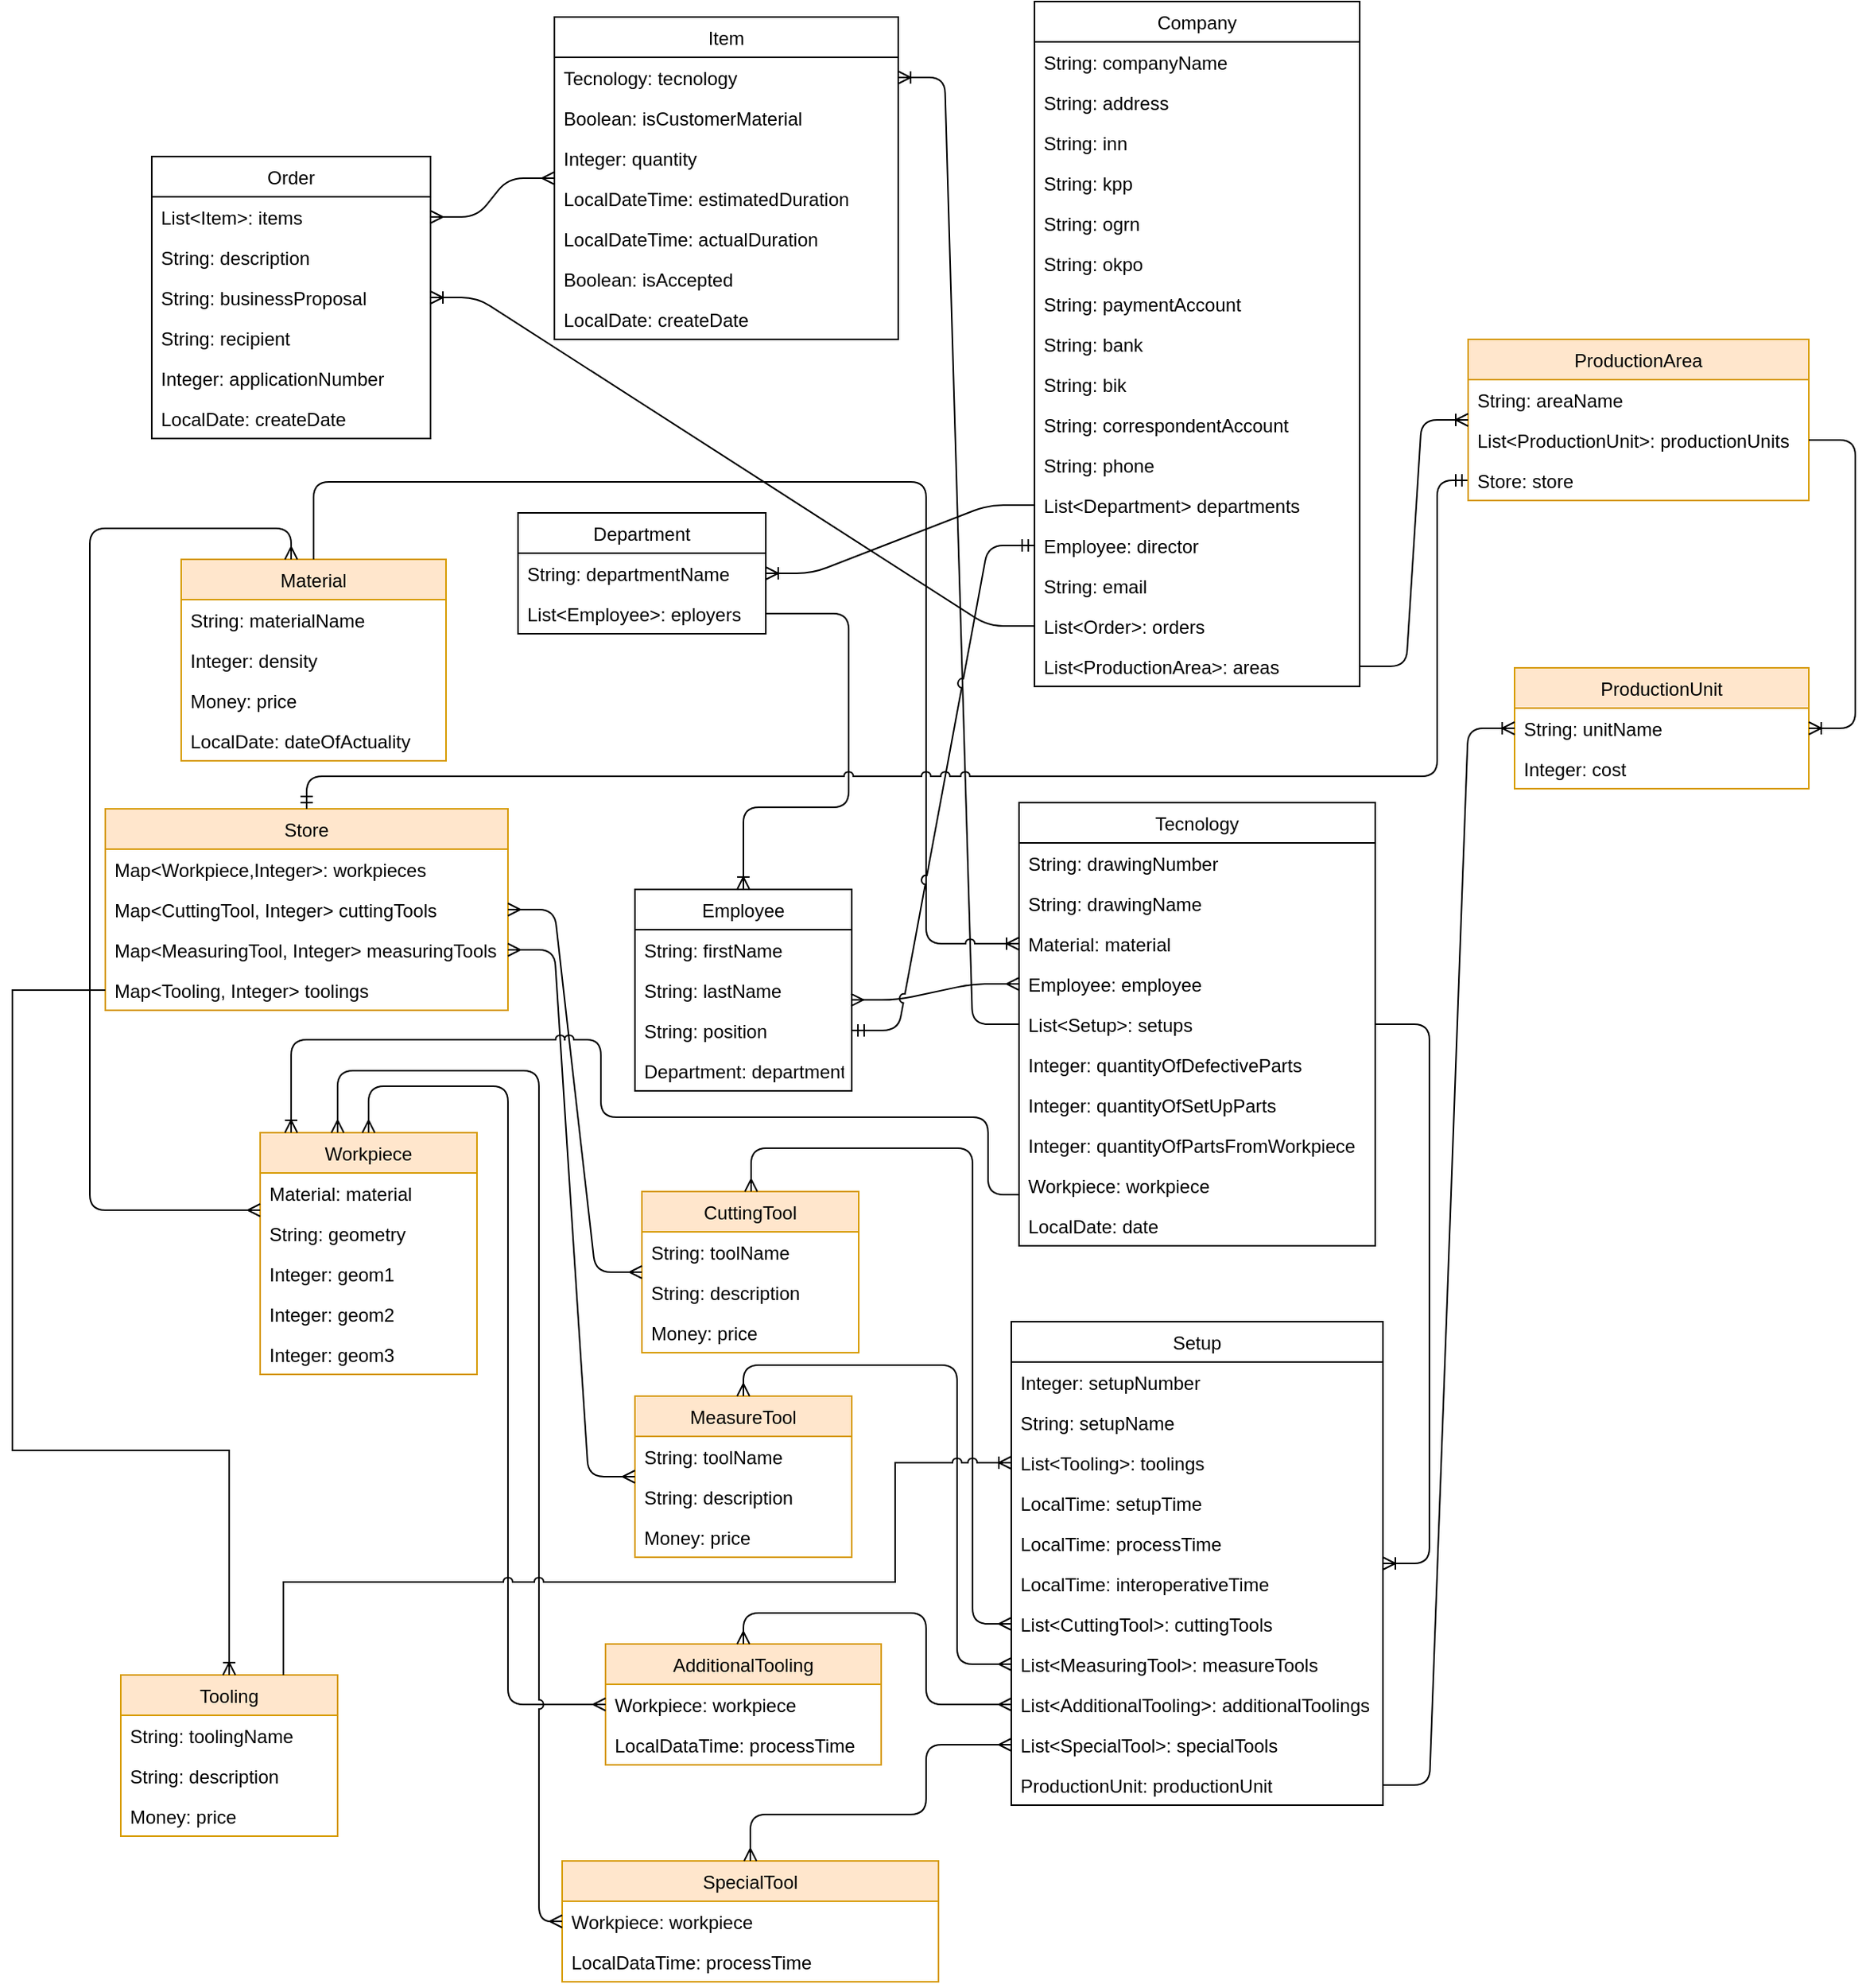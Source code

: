 <mxfile version="21.2.1" type="device">
  <diagram id="e2vLwhPOneZPLbPI2sQy" name="Page-1">
    <mxGraphModel dx="2123" dy="599" grid="1" gridSize="10" guides="1" tooltips="1" connect="1" arrows="1" fold="1" page="1" pageScale="1" pageWidth="1169" pageHeight="1654" math="0" shadow="0">
      <root>
        <mxCell id="0" />
        <mxCell id="1" parent="0" />
        <mxCell id="n8ERuoMz0wGaSnpFPKBe-1" value="Order" style="swimlane;fontStyle=0;childLayout=stackLayout;horizontal=1;startSize=26;fillColor=none;horizontalStack=0;resizeParent=1;resizeParentMax=0;resizeLast=0;collapsible=1;marginBottom=0;swimlaneLine=1;" parent="1" vertex="1">
          <mxGeometry x="40" y="110" width="180" height="182" as="geometry">
            <mxRectangle x="100" y="100" width="60" height="26" as="alternateBounds" />
          </mxGeometry>
        </mxCell>
        <mxCell id="n8ERuoMz0wGaSnpFPKBe-2" value="List&lt;Item&gt;: items" style="text;strokeColor=none;fillColor=none;align=left;verticalAlign=top;spacingLeft=4;spacingRight=4;overflow=hidden;rotatable=0;points=[[0,0.5],[1,0.5]];portConstraint=eastwest;" parent="n8ERuoMz0wGaSnpFPKBe-1" vertex="1">
          <mxGeometry y="26" width="180" height="26" as="geometry" />
        </mxCell>
        <mxCell id="n8ERuoMz0wGaSnpFPKBe-3" value="String: description" style="text;strokeColor=none;fillColor=none;align=left;verticalAlign=top;spacingLeft=4;spacingRight=4;overflow=hidden;rotatable=0;points=[[0,0.5],[1,0.5]];portConstraint=eastwest;" parent="n8ERuoMz0wGaSnpFPKBe-1" vertex="1">
          <mxGeometry y="52" width="180" height="26" as="geometry" />
        </mxCell>
        <mxCell id="n8ERuoMz0wGaSnpFPKBe-4" value="String: businessProposal" style="text;strokeColor=none;fillColor=none;align=left;verticalAlign=top;spacingLeft=4;spacingRight=4;overflow=hidden;rotatable=0;points=[[0,0.5],[1,0.5]];portConstraint=eastwest;fontColor=#000000;" parent="n8ERuoMz0wGaSnpFPKBe-1" vertex="1">
          <mxGeometry y="78" width="180" height="26" as="geometry" />
        </mxCell>
        <mxCell id="n8ERuoMz0wGaSnpFPKBe-5" value="String: recipient" style="text;strokeColor=none;fillColor=none;align=left;verticalAlign=top;spacingLeft=4;spacingRight=4;overflow=hidden;rotatable=0;points=[[0,0.5],[1,0.5]];portConstraint=eastwest;fontColor=#000000;" parent="n8ERuoMz0wGaSnpFPKBe-1" vertex="1">
          <mxGeometry y="104" width="180" height="26" as="geometry" />
        </mxCell>
        <mxCell id="n8ERuoMz0wGaSnpFPKBe-11" value="Integer: applicationNumber" style="text;strokeColor=none;fillColor=none;align=left;verticalAlign=top;spacingLeft=4;spacingRight=4;overflow=hidden;rotatable=0;points=[[0,0.5],[1,0.5]];portConstraint=eastwest;fontColor=#000000;" parent="n8ERuoMz0wGaSnpFPKBe-1" vertex="1">
          <mxGeometry y="130" width="180" height="26" as="geometry" />
        </mxCell>
        <mxCell id="qYJSlX8io_cMQXO1sd_D-31" value="LocalDate: createDate" style="text;strokeColor=none;fillColor=none;align=left;verticalAlign=top;spacingLeft=4;spacingRight=4;overflow=hidden;rotatable=0;points=[[0,0.5],[1,0.5]];portConstraint=eastwest;fontColor=#000000;" parent="n8ERuoMz0wGaSnpFPKBe-1" vertex="1">
          <mxGeometry y="156" width="180" height="26" as="geometry" />
        </mxCell>
        <mxCell id="n8ERuoMz0wGaSnpFPKBe-6" value="Item" style="swimlane;fontStyle=0;childLayout=stackLayout;horizontal=1;startSize=26;fillColor=none;horizontalStack=0;resizeParent=1;resizeParentMax=0;resizeLast=0;collapsible=1;marginBottom=0;fontColor=#000000;direction=east;" parent="1" vertex="1">
          <mxGeometry x="300" y="20" width="222" height="208" as="geometry" />
        </mxCell>
        <mxCell id="n8ERuoMz0wGaSnpFPKBe-19" value="Tecnology: tecnology" style="text;strokeColor=none;fillColor=none;align=left;verticalAlign=top;spacingLeft=4;spacingRight=4;overflow=hidden;rotatable=0;points=[[0,0.5],[1,0.5]];portConstraint=eastwest;" parent="n8ERuoMz0wGaSnpFPKBe-6" vertex="1">
          <mxGeometry y="26" width="222" height="26" as="geometry" />
        </mxCell>
        <mxCell id="qYJSlX8io_cMQXO1sd_D-25" value="Boolean: isCustomerMaterial" style="text;strokeColor=none;fillColor=none;align=left;verticalAlign=top;spacingLeft=4;spacingRight=4;overflow=hidden;rotatable=0;points=[[0,0.5],[1,0.5]];portConstraint=eastwest;" parent="n8ERuoMz0wGaSnpFPKBe-6" vertex="1">
          <mxGeometry y="52" width="222" height="26" as="geometry" />
        </mxCell>
        <mxCell id="qYJSlX8io_cMQXO1sd_D-28" value="Integer: quantity" style="text;strokeColor=none;fillColor=none;align=left;verticalAlign=top;spacingLeft=4;spacingRight=4;overflow=hidden;rotatable=0;points=[[0,0.5],[1,0.5]];portConstraint=eastwest;" parent="n8ERuoMz0wGaSnpFPKBe-6" vertex="1">
          <mxGeometry y="78" width="222" height="26" as="geometry" />
        </mxCell>
        <mxCell id="qYJSlX8io_cMQXO1sd_D-32" value="LocalDateTime: estimatedDuration" style="text;strokeColor=none;fillColor=none;align=left;verticalAlign=top;spacingLeft=4;spacingRight=4;overflow=hidden;rotatable=0;points=[[0,0.5],[1,0.5]];portConstraint=eastwest;" parent="n8ERuoMz0wGaSnpFPKBe-6" vertex="1">
          <mxGeometry y="104" width="222" height="26" as="geometry" />
        </mxCell>
        <mxCell id="qYJSlX8io_cMQXO1sd_D-36" value="LocalDateTime: actualDuration" style="text;strokeColor=none;fillColor=none;align=left;verticalAlign=top;spacingLeft=4;spacingRight=4;overflow=hidden;rotatable=0;points=[[0,0.5],[1,0.5]];portConstraint=eastwest;" parent="n8ERuoMz0wGaSnpFPKBe-6" vertex="1">
          <mxGeometry y="130" width="222" height="26" as="geometry" />
        </mxCell>
        <mxCell id="qYJSlX8io_cMQXO1sd_D-37" value="Boolean: isAccepted" style="text;strokeColor=none;fillColor=none;align=left;verticalAlign=top;spacingLeft=4;spacingRight=4;overflow=hidden;rotatable=0;points=[[0,0.5],[1,0.5]];portConstraint=eastwest;" parent="n8ERuoMz0wGaSnpFPKBe-6" vertex="1">
          <mxGeometry y="156" width="222" height="26" as="geometry" />
        </mxCell>
        <mxCell id="qYJSlX8io_cMQXO1sd_D-35" value="LocalDate: createDate" style="text;strokeColor=none;fillColor=none;align=left;verticalAlign=top;spacingLeft=4;spacingRight=4;overflow=hidden;rotatable=0;points=[[0,0.5],[1,0.5]];portConstraint=eastwest;" parent="n8ERuoMz0wGaSnpFPKBe-6" vertex="1">
          <mxGeometry y="182" width="222" height="26" as="geometry" />
        </mxCell>
        <mxCell id="qYJSlX8io_cMQXO1sd_D-9" value="" style="edgeStyle=entityRelationEdgeStyle;fontSize=12;html=1;endArrow=ERmany;startArrow=ERmany;exitX=1;exitY=0.5;exitDx=0;exitDy=0;" parent="1" source="n8ERuoMz0wGaSnpFPKBe-2" target="n8ERuoMz0wGaSnpFPKBe-6" edge="1">
          <mxGeometry width="100" height="100" relative="1" as="geometry">
            <mxPoint x="310" y="280" as="sourcePoint" />
            <mxPoint x="200" y="520" as="targetPoint" />
          </mxGeometry>
        </mxCell>
        <mxCell id="qYJSlX8io_cMQXO1sd_D-10" value="Tecnology" style="swimlane;fontStyle=0;childLayout=stackLayout;horizontal=1;startSize=26;fillColor=none;horizontalStack=0;resizeParent=1;resizeParentMax=0;resizeLast=0;collapsible=1;marginBottom=0;fontSize=12;fontColor=#000000;glass=0;comic=0;" parent="1" vertex="1">
          <mxGeometry x="600" y="527" width="230" height="286" as="geometry" />
        </mxCell>
        <mxCell id="qYJSlX8io_cMQXO1sd_D-14" value="String: drawingNumber" style="text;strokeColor=none;fillColor=none;align=left;verticalAlign=top;spacingLeft=4;spacingRight=4;overflow=hidden;rotatable=0;points=[[0,0.5],[1,0.5]];portConstraint=eastwest;" parent="qYJSlX8io_cMQXO1sd_D-10" vertex="1">
          <mxGeometry y="26" width="230" height="26" as="geometry" />
        </mxCell>
        <mxCell id="qYJSlX8io_cMQXO1sd_D-15" value="String: drawingName" style="text;strokeColor=none;fillColor=none;align=left;verticalAlign=top;spacingLeft=4;spacingRight=4;overflow=hidden;rotatable=0;points=[[0,0.5],[1,0.5]];portConstraint=eastwest;" parent="qYJSlX8io_cMQXO1sd_D-10" vertex="1">
          <mxGeometry y="52" width="230" height="26" as="geometry" />
        </mxCell>
        <mxCell id="qYJSlX8io_cMQXO1sd_D-16" value="Material: material" style="text;strokeColor=none;fillColor=none;align=left;verticalAlign=top;spacingLeft=4;spacingRight=4;overflow=hidden;rotatable=0;points=[[0,0.5],[1,0.5]];portConstraint=eastwest;" parent="qYJSlX8io_cMQXO1sd_D-10" vertex="1">
          <mxGeometry y="78" width="230" height="26" as="geometry" />
        </mxCell>
        <mxCell id="qYJSlX8io_cMQXO1sd_D-24" value="Employee: employee" style="text;strokeColor=none;fillColor=none;align=left;verticalAlign=top;spacingLeft=4;spacingRight=4;overflow=hidden;rotatable=0;points=[[0,0.5],[1,0.5]];portConstraint=eastwest;" parent="qYJSlX8io_cMQXO1sd_D-10" vertex="1">
          <mxGeometry y="104" width="230" height="26" as="geometry" />
        </mxCell>
        <mxCell id="qYJSlX8io_cMQXO1sd_D-21" value="List&lt;Setup&gt;: setups" style="text;strokeColor=none;fillColor=none;align=left;verticalAlign=top;spacingLeft=4;spacingRight=4;overflow=hidden;rotatable=0;points=[[0,0.5],[1,0.5]];portConstraint=eastwest;" parent="qYJSlX8io_cMQXO1sd_D-10" vertex="1">
          <mxGeometry y="130" width="230" height="26" as="geometry" />
        </mxCell>
        <mxCell id="qYJSlX8io_cMQXO1sd_D-20" value="Integer: quantityOfDefectiveParts" style="text;strokeColor=none;fillColor=none;align=left;verticalAlign=top;spacingLeft=4;spacingRight=4;overflow=hidden;rotatable=0;points=[[0,0.5],[1,0.5]];portConstraint=eastwest;" parent="qYJSlX8io_cMQXO1sd_D-10" vertex="1">
          <mxGeometry y="156" width="230" height="26" as="geometry" />
        </mxCell>
        <mxCell id="qYJSlX8io_cMQXO1sd_D-19" value="Integer: quantityOfSetUpParts" style="text;strokeColor=none;fillColor=none;align=left;verticalAlign=top;spacingLeft=4;spacingRight=4;overflow=hidden;rotatable=0;points=[[0,0.5],[1,0.5]];portConstraint=eastwest;" parent="qYJSlX8io_cMQXO1sd_D-10" vertex="1">
          <mxGeometry y="182" width="230" height="26" as="geometry" />
        </mxCell>
        <mxCell id="qYJSlX8io_cMQXO1sd_D-18" value="Integer: quantityOfPartsFromWorkpiece" style="text;strokeColor=none;fillColor=none;align=left;verticalAlign=top;spacingLeft=4;spacingRight=4;overflow=hidden;rotatable=0;points=[[0,0.5],[1,0.5]];portConstraint=eastwest;" parent="qYJSlX8io_cMQXO1sd_D-10" vertex="1">
          <mxGeometry y="208" width="230" height="26" as="geometry" />
        </mxCell>
        <mxCell id="qYJSlX8io_cMQXO1sd_D-17" value="Workpiece: workpiece" style="text;strokeColor=none;fillColor=none;align=left;verticalAlign=top;spacingLeft=4;spacingRight=4;overflow=hidden;rotatable=0;points=[[0,0.5],[1,0.5]];portConstraint=eastwest;" parent="qYJSlX8io_cMQXO1sd_D-10" vertex="1">
          <mxGeometry y="234" width="230" height="26" as="geometry" />
        </mxCell>
        <mxCell id="qYJSlX8io_cMQXO1sd_D-33" value="LocalDate: date" style="text;strokeColor=none;fillColor=none;align=left;verticalAlign=top;spacingLeft=4;spacingRight=4;overflow=hidden;rotatable=0;points=[[0,0.5],[1,0.5]];portConstraint=eastwest;" parent="qYJSlX8io_cMQXO1sd_D-10" vertex="1">
          <mxGeometry y="260" width="230" height="26" as="geometry" />
        </mxCell>
        <mxCell id="qYJSlX8io_cMQXO1sd_D-26" value="" style="edgeStyle=entityRelationEdgeStyle;fontSize=12;html=1;endArrow=ERoneToMany;jumpStyle=arc;" parent="1" source="qYJSlX8io_cMQXO1sd_D-10" target="n8ERuoMz0wGaSnpFPKBe-19" edge="1">
          <mxGeometry width="100" height="100" relative="1" as="geometry">
            <mxPoint x="590" y="100" as="sourcePoint" />
            <mxPoint x="550" y="280" as="targetPoint" />
          </mxGeometry>
        </mxCell>
        <mxCell id="qYJSlX8io_cMQXO1sd_D-38" value="Material" style="swimlane;fontStyle=0;childLayout=stackLayout;horizontal=1;startSize=26;fillColor=#ffe6cc;horizontalStack=0;resizeParent=1;resizeParentMax=0;resizeLast=0;collapsible=1;marginBottom=0;fontSize=12;strokeColor=#d79b00;" parent="1" vertex="1">
          <mxGeometry x="59" y="370" width="171" height="130" as="geometry" />
        </mxCell>
        <mxCell id="qYJSlX8io_cMQXO1sd_D-39" value="String: materialName" style="text;strokeColor=none;fillColor=none;align=left;verticalAlign=top;spacingLeft=4;spacingRight=4;overflow=hidden;rotatable=0;points=[[0,0.5],[1,0.5]];portConstraint=eastwest;" parent="qYJSlX8io_cMQXO1sd_D-38" vertex="1">
          <mxGeometry y="26" width="171" height="26" as="geometry" />
        </mxCell>
        <mxCell id="qYJSlX8io_cMQXO1sd_D-40" value="Integer: density" style="text;strokeColor=none;fillColor=none;align=left;verticalAlign=top;spacingLeft=4;spacingRight=4;overflow=hidden;rotatable=0;points=[[0,0.5],[1,0.5]];portConstraint=eastwest;" parent="qYJSlX8io_cMQXO1sd_D-38" vertex="1">
          <mxGeometry y="52" width="171" height="26" as="geometry" />
        </mxCell>
        <mxCell id="qYJSlX8io_cMQXO1sd_D-41" value="Money: price" style="text;strokeColor=none;fillColor=none;align=left;verticalAlign=top;spacingLeft=4;spacingRight=4;overflow=hidden;rotatable=0;points=[[0,0.5],[1,0.5]];portConstraint=eastwest;" parent="qYJSlX8io_cMQXO1sd_D-38" vertex="1">
          <mxGeometry y="78" width="171" height="26" as="geometry" />
        </mxCell>
        <mxCell id="qYJSlX8io_cMQXO1sd_D-43" value="LocalDate: dateOfActuality" style="text;strokeColor=none;fillColor=none;align=left;verticalAlign=top;spacingLeft=4;spacingRight=4;overflow=hidden;rotatable=0;points=[[0,0.5],[1,0.5]];portConstraint=eastwest;" parent="qYJSlX8io_cMQXO1sd_D-38" vertex="1">
          <mxGeometry y="104" width="171" height="26" as="geometry" />
        </mxCell>
        <mxCell id="qYJSlX8io_cMQXO1sd_D-42" value="" style="edgeStyle=orthogonalEdgeStyle;fontSize=12;html=1;endArrow=ERoneToMany;jumpStyle=arc;" parent="1" source="qYJSlX8io_cMQXO1sd_D-38" target="qYJSlX8io_cMQXO1sd_D-16" edge="1">
          <mxGeometry width="100" height="100" relative="1" as="geometry">
            <mxPoint x="60" y="660" as="sourcePoint" />
            <mxPoint x="160" y="560" as="targetPoint" />
            <Array as="points">
              <mxPoint x="145" y="320" />
              <mxPoint x="540" y="320" />
              <mxPoint x="540" y="618" />
            </Array>
          </mxGeometry>
        </mxCell>
        <mxCell id="qYJSlX8io_cMQXO1sd_D-52" value="Employee" style="swimlane;fontStyle=0;childLayout=stackLayout;horizontal=1;startSize=26;fillColor=none;horizontalStack=0;resizeParent=1;resizeParentMax=0;resizeLast=0;collapsible=1;marginBottom=0;fontSize=12;fontColor=#000000;" parent="1" vertex="1">
          <mxGeometry x="352" y="583" width="140" height="130" as="geometry" />
        </mxCell>
        <mxCell id="qYJSlX8io_cMQXO1sd_D-54" value="String: firstName" style="text;strokeColor=none;fillColor=none;align=left;verticalAlign=top;spacingLeft=4;spacingRight=4;overflow=hidden;rotatable=0;points=[[0,0.5],[1,0.5]];portConstraint=eastwest;" parent="qYJSlX8io_cMQXO1sd_D-52" vertex="1">
          <mxGeometry y="26" width="140" height="26" as="geometry" />
        </mxCell>
        <mxCell id="qYJSlX8io_cMQXO1sd_D-55" value="String: lastName" style="text;strokeColor=none;fillColor=none;align=left;verticalAlign=top;spacingLeft=4;spacingRight=4;overflow=hidden;rotatable=0;points=[[0,0.5],[1,0.5]];portConstraint=eastwest;" parent="qYJSlX8io_cMQXO1sd_D-52" vertex="1">
          <mxGeometry y="52" width="140" height="26" as="geometry" />
        </mxCell>
        <mxCell id="qYJSlX8io_cMQXO1sd_D-53" value="String: position" style="text;strokeColor=none;fillColor=none;align=left;verticalAlign=top;spacingLeft=4;spacingRight=4;overflow=hidden;rotatable=0;points=[[0,0.5],[1,0.5]];portConstraint=eastwest;" parent="qYJSlX8io_cMQXO1sd_D-52" vertex="1">
          <mxGeometry y="78" width="140" height="26" as="geometry" />
        </mxCell>
        <mxCell id="qYJSlX8io_cMQXO1sd_D-57" value="Department: department" style="text;strokeColor=none;fillColor=none;align=left;verticalAlign=top;spacingLeft=4;spacingRight=4;overflow=hidden;rotatable=0;points=[[0,0.5],[1,0.5]];portConstraint=eastwest;" parent="qYJSlX8io_cMQXO1sd_D-52" vertex="1">
          <mxGeometry y="104" width="140" height="26" as="geometry" />
        </mxCell>
        <mxCell id="qYJSlX8io_cMQXO1sd_D-56" value="" style="edgeStyle=entityRelationEdgeStyle;fontSize=12;html=1;endArrow=ERmany;startArrow=ERmany;exitX=0.996;exitY=0.741;exitDx=0;exitDy=0;exitPerimeter=0;" parent="1" source="qYJSlX8io_cMQXO1sd_D-55" target="qYJSlX8io_cMQXO1sd_D-24" edge="1">
          <mxGeometry width="100" height="100" relative="1" as="geometry">
            <mxPoint x="520" y="680" as="sourcePoint" />
            <mxPoint x="160" y="690" as="targetPoint" />
          </mxGeometry>
        </mxCell>
        <mxCell id="qYJSlX8io_cMQXO1sd_D-58" value="Department" style="swimlane;fontStyle=0;childLayout=stackLayout;horizontal=1;startSize=26;fillColor=none;horizontalStack=0;resizeParent=1;resizeParentMax=0;resizeLast=0;collapsible=1;marginBottom=0;fontSize=12;fontColor=#000000;" parent="1" vertex="1">
          <mxGeometry x="276.5" y="340" width="160" height="78" as="geometry" />
        </mxCell>
        <mxCell id="qYJSlX8io_cMQXO1sd_D-59" value="String: departmentName" style="text;strokeColor=none;fillColor=none;align=left;verticalAlign=top;spacingLeft=4;spacingRight=4;overflow=hidden;rotatable=0;points=[[0,0.5],[1,0.5]];portConstraint=eastwest;" parent="qYJSlX8io_cMQXO1sd_D-58" vertex="1">
          <mxGeometry y="26" width="160" height="26" as="geometry" />
        </mxCell>
        <mxCell id="qYJSlX8io_cMQXO1sd_D-61" value="List&lt;Employee&gt;: eployers" style="text;strokeColor=none;fillColor=none;align=left;verticalAlign=top;spacingLeft=4;spacingRight=4;overflow=hidden;rotatable=0;points=[[0,0.5],[1,0.5]];portConstraint=eastwest;" parent="qYJSlX8io_cMQXO1sd_D-58" vertex="1">
          <mxGeometry y="52" width="160" height="26" as="geometry" />
        </mxCell>
        <mxCell id="qYJSlX8io_cMQXO1sd_D-62" value="" style="edgeStyle=orthogonalEdgeStyle;fontSize=12;html=1;endArrow=ERoneToMany;rounded=1;entryX=0.5;entryY=0;entryDx=0;entryDy=0;" parent="1" source="qYJSlX8io_cMQXO1sd_D-61" target="qYJSlX8io_cMQXO1sd_D-52" edge="1">
          <mxGeometry width="100" height="100" relative="1" as="geometry">
            <mxPoint x="60" y="810" as="sourcePoint" />
            <mxPoint x="160" y="710" as="targetPoint" />
            <Array as="points">
              <mxPoint x="490" y="405" />
              <mxPoint x="490" y="530" />
              <mxPoint x="422" y="530" />
            </Array>
          </mxGeometry>
        </mxCell>
        <mxCell id="qYJSlX8io_cMQXO1sd_D-63" value="Company" style="swimlane;fontStyle=0;childLayout=stackLayout;horizontal=1;startSize=26;fillColor=none;horizontalStack=0;resizeParent=1;resizeParentMax=0;resizeLast=0;collapsible=1;marginBottom=0;fontSize=12;fontColor=#000000;" parent="1" vertex="1">
          <mxGeometry x="610" y="10" width="210" height="442" as="geometry" />
        </mxCell>
        <mxCell id="qYJSlX8io_cMQXO1sd_D-64" value="String: companyName" style="text;strokeColor=none;fillColor=none;align=left;verticalAlign=top;spacingLeft=4;spacingRight=4;overflow=hidden;rotatable=0;points=[[0,0.5],[1,0.5]];portConstraint=eastwest;" parent="qYJSlX8io_cMQXO1sd_D-63" vertex="1">
          <mxGeometry y="26" width="210" height="26" as="geometry" />
        </mxCell>
        <mxCell id="qYJSlX8io_cMQXO1sd_D-65" value="String: address" style="text;strokeColor=none;fillColor=none;align=left;verticalAlign=top;spacingLeft=4;spacingRight=4;overflow=hidden;rotatable=0;points=[[0,0.5],[1,0.5]];portConstraint=eastwest;" parent="qYJSlX8io_cMQXO1sd_D-63" vertex="1">
          <mxGeometry y="52" width="210" height="26" as="geometry" />
        </mxCell>
        <mxCell id="qYJSlX8io_cMQXO1sd_D-66" value="String: inn" style="text;strokeColor=none;fillColor=none;align=left;verticalAlign=top;spacingLeft=4;spacingRight=4;overflow=hidden;rotatable=0;points=[[0,0.5],[1,0.5]];portConstraint=eastwest;" parent="qYJSlX8io_cMQXO1sd_D-63" vertex="1">
          <mxGeometry y="78" width="210" height="26" as="geometry" />
        </mxCell>
        <mxCell id="qYJSlX8io_cMQXO1sd_D-67" value="String: kpp" style="text;strokeColor=none;fillColor=none;align=left;verticalAlign=top;spacingLeft=4;spacingRight=4;overflow=hidden;rotatable=0;points=[[0,0.5],[1,0.5]];portConstraint=eastwest;" parent="qYJSlX8io_cMQXO1sd_D-63" vertex="1">
          <mxGeometry y="104" width="210" height="26" as="geometry" />
        </mxCell>
        <mxCell id="qYJSlX8io_cMQXO1sd_D-68" value="String: ogrn" style="text;strokeColor=none;fillColor=none;align=left;verticalAlign=top;spacingLeft=4;spacingRight=4;overflow=hidden;rotatable=0;points=[[0,0.5],[1,0.5]];portConstraint=eastwest;" parent="qYJSlX8io_cMQXO1sd_D-63" vertex="1">
          <mxGeometry y="130" width="210" height="26" as="geometry" />
        </mxCell>
        <mxCell id="qYJSlX8io_cMQXO1sd_D-69" value="String: okpo" style="text;strokeColor=none;fillColor=none;align=left;verticalAlign=top;spacingLeft=4;spacingRight=4;overflow=hidden;rotatable=0;points=[[0,0.5],[1,0.5]];portConstraint=eastwest;" parent="qYJSlX8io_cMQXO1sd_D-63" vertex="1">
          <mxGeometry y="156" width="210" height="26" as="geometry" />
        </mxCell>
        <mxCell id="qYJSlX8io_cMQXO1sd_D-70" value="String: paymentAccount" style="text;strokeColor=none;fillColor=none;align=left;verticalAlign=top;spacingLeft=4;spacingRight=4;overflow=hidden;rotatable=0;points=[[0,0.5],[1,0.5]];portConstraint=eastwest;" parent="qYJSlX8io_cMQXO1sd_D-63" vertex="1">
          <mxGeometry y="182" width="210" height="26" as="geometry" />
        </mxCell>
        <mxCell id="qYJSlX8io_cMQXO1sd_D-71" value="String: bank" style="text;strokeColor=none;fillColor=none;align=left;verticalAlign=top;spacingLeft=4;spacingRight=4;overflow=hidden;rotatable=0;points=[[0,0.5],[1,0.5]];portConstraint=eastwest;" parent="qYJSlX8io_cMQXO1sd_D-63" vertex="1">
          <mxGeometry y="208" width="210" height="26" as="geometry" />
        </mxCell>
        <mxCell id="qYJSlX8io_cMQXO1sd_D-72" value="String: bik" style="text;strokeColor=none;fillColor=none;align=left;verticalAlign=top;spacingLeft=4;spacingRight=4;overflow=hidden;rotatable=0;points=[[0,0.5],[1,0.5]];portConstraint=eastwest;" parent="qYJSlX8io_cMQXO1sd_D-63" vertex="1">
          <mxGeometry y="234" width="210" height="26" as="geometry" />
        </mxCell>
        <mxCell id="qYJSlX8io_cMQXO1sd_D-73" value="String: correspondentAccount" style="text;strokeColor=none;fillColor=none;align=left;verticalAlign=top;spacingLeft=4;spacingRight=4;overflow=hidden;rotatable=0;points=[[0,0.5],[1,0.5]];portConstraint=eastwest;" parent="qYJSlX8io_cMQXO1sd_D-63" vertex="1">
          <mxGeometry y="260" width="210" height="26" as="geometry" />
        </mxCell>
        <mxCell id="qYJSlX8io_cMQXO1sd_D-74" value="String: phone" style="text;strokeColor=none;fillColor=none;align=left;verticalAlign=top;spacingLeft=4;spacingRight=4;overflow=hidden;rotatable=0;points=[[0,0.5],[1,0.5]];portConstraint=eastwest;" parent="qYJSlX8io_cMQXO1sd_D-63" vertex="1">
          <mxGeometry y="286" width="210" height="26" as="geometry" />
        </mxCell>
        <mxCell id="qYJSlX8io_cMQXO1sd_D-75" value="List&lt;Department&gt; departments" style="text;strokeColor=none;fillColor=none;align=left;verticalAlign=top;spacingLeft=4;spacingRight=4;overflow=hidden;rotatable=0;points=[[0,0.5],[1,0.5]];portConstraint=eastwest;" parent="qYJSlX8io_cMQXO1sd_D-63" vertex="1">
          <mxGeometry y="312" width="210" height="26" as="geometry" />
        </mxCell>
        <mxCell id="qYJSlX8io_cMQXO1sd_D-76" value="Employee: director" style="text;strokeColor=none;fillColor=none;align=left;verticalAlign=top;spacingLeft=4;spacingRight=4;overflow=hidden;rotatable=0;points=[[0,0.5],[1,0.5]];portConstraint=eastwest;" parent="qYJSlX8io_cMQXO1sd_D-63" vertex="1">
          <mxGeometry y="338" width="210" height="26" as="geometry" />
        </mxCell>
        <mxCell id="qYJSlX8io_cMQXO1sd_D-82" value="String: email" style="text;strokeColor=none;fillColor=none;align=left;verticalAlign=top;spacingLeft=4;spacingRight=4;overflow=hidden;rotatable=0;points=[[0,0.5],[1,0.5]];portConstraint=eastwest;" parent="qYJSlX8io_cMQXO1sd_D-63" vertex="1">
          <mxGeometry y="364" width="210" height="26" as="geometry" />
        </mxCell>
        <mxCell id="qYJSlX8io_cMQXO1sd_D-138" value="List&lt;Order&gt;: orders" style="text;strokeColor=none;fillColor=none;align=left;verticalAlign=top;spacingLeft=4;spacingRight=4;overflow=hidden;rotatable=0;points=[[0,0.5],[1,0.5]];portConstraint=eastwest;" parent="qYJSlX8io_cMQXO1sd_D-63" vertex="1">
          <mxGeometry y="390" width="210" height="26" as="geometry" />
        </mxCell>
        <mxCell id="qYJSlX8io_cMQXO1sd_D-144" value="List&lt;ProductionArea&gt;: areas" style="text;strokeColor=none;fillColor=none;align=left;verticalAlign=top;spacingLeft=4;spacingRight=4;overflow=hidden;rotatable=0;points=[[0,0.5],[1,0.5]];portConstraint=eastwest;" parent="qYJSlX8io_cMQXO1sd_D-63" vertex="1">
          <mxGeometry y="416" width="210" height="26" as="geometry" />
        </mxCell>
        <mxCell id="qYJSlX8io_cMQXO1sd_D-78" value="" style="edgeStyle=entityRelationEdgeStyle;fontSize=12;html=1;endArrow=ERoneToMany;" parent="1" source="qYJSlX8io_cMQXO1sd_D-75" target="qYJSlX8io_cMQXO1sd_D-58" edge="1">
          <mxGeometry width="100" height="100" relative="1" as="geometry">
            <mxPoint x="60" y="860" as="sourcePoint" />
            <mxPoint x="160" y="760" as="targetPoint" />
          </mxGeometry>
        </mxCell>
        <mxCell id="qYJSlX8io_cMQXO1sd_D-81" value="" style="edgeStyle=entityRelationEdgeStyle;fontSize=12;html=1;endArrow=ERmandOne;startArrow=ERmandOne;entryX=0;entryY=0.5;entryDx=0;entryDy=0;exitX=1;exitY=0.5;exitDx=0;exitDy=0;jumpStyle=arc;verticalAlign=middle;" parent="1" source="qYJSlX8io_cMQXO1sd_D-53" target="qYJSlX8io_cMQXO1sd_D-76" edge="1">
          <mxGeometry width="100" height="100" relative="1" as="geometry">
            <mxPoint x="500" y="680" as="sourcePoint" />
            <mxPoint x="530" y="710" as="targetPoint" />
          </mxGeometry>
        </mxCell>
        <mxCell id="qYJSlX8io_cMQXO1sd_D-83" value="CuttingTool" style="swimlane;fontStyle=0;childLayout=stackLayout;horizontal=1;startSize=26;fillColor=#ffe6cc;horizontalStack=0;resizeParent=1;resizeParentMax=0;resizeLast=0;collapsible=1;marginBottom=0;fontSize=12;strokeColor=#d79b00;" parent="1" vertex="1">
          <mxGeometry x="356.5" y="778" width="140" height="104" as="geometry" />
        </mxCell>
        <mxCell id="qYJSlX8io_cMQXO1sd_D-84" value="String: toolName" style="text;strokeColor=none;fillColor=none;align=left;verticalAlign=top;spacingLeft=4;spacingRight=4;overflow=hidden;rotatable=0;points=[[0,0.5],[1,0.5]];portConstraint=eastwest;" parent="qYJSlX8io_cMQXO1sd_D-83" vertex="1">
          <mxGeometry y="26" width="140" height="26" as="geometry" />
        </mxCell>
        <mxCell id="qYJSlX8io_cMQXO1sd_D-85" value="String: description" style="text;strokeColor=none;fillColor=none;align=left;verticalAlign=top;spacingLeft=4;spacingRight=4;overflow=hidden;rotatable=0;points=[[0,0.5],[1,0.5]];portConstraint=eastwest;" parent="qYJSlX8io_cMQXO1sd_D-83" vertex="1">
          <mxGeometry y="52" width="140" height="26" as="geometry" />
        </mxCell>
        <mxCell id="qYJSlX8io_cMQXO1sd_D-86" value="Money: price" style="text;strokeColor=none;fillColor=none;align=left;verticalAlign=top;spacingLeft=4;spacingRight=4;overflow=hidden;rotatable=0;points=[[0,0.5],[1,0.5]];portConstraint=eastwest;" parent="qYJSlX8io_cMQXO1sd_D-83" vertex="1">
          <mxGeometry y="78" width="140" height="26" as="geometry" />
        </mxCell>
        <mxCell id="qYJSlX8io_cMQXO1sd_D-88" value="" style="edgeStyle=orthogonalEdgeStyle;fontSize=12;html=1;endArrow=ERmany;startArrow=ERmany;strokeColor=#000000;rounded=1;jumpStyle=arc;comic=0;shadow=0;orthogonalLoop=1;noJump=0;" parent="1" source="qYJSlX8io_cMQXO1sd_D-23" target="qYJSlX8io_cMQXO1sd_D-83" edge="1">
          <mxGeometry width="100" height="100" relative="1" as="geometry">
            <mxPoint x="60" y="1010" as="sourcePoint" />
            <mxPoint x="160" y="910" as="targetPoint" />
            <Array as="points">
              <mxPoint x="570" y="1057" />
              <mxPoint x="570" y="750" />
              <mxPoint x="427" y="750" />
            </Array>
          </mxGeometry>
        </mxCell>
        <mxCell id="qYJSlX8io_cMQXO1sd_D-90" value="MeasureTool" style="swimlane;fontStyle=0;childLayout=stackLayout;horizontal=1;startSize=26;fillColor=#ffe6cc;horizontalStack=0;resizeParent=1;resizeParentMax=0;resizeLast=0;collapsible=1;marginBottom=0;fontSize=12;strokeColor=#d79b00;" parent="1" vertex="1">
          <mxGeometry x="352" y="910" width="140" height="104" as="geometry" />
        </mxCell>
        <mxCell id="qYJSlX8io_cMQXO1sd_D-91" value="String: toolName" style="text;strokeColor=none;fillColor=none;align=left;verticalAlign=top;spacingLeft=4;spacingRight=4;overflow=hidden;rotatable=0;points=[[0,0.5],[1,0.5]];portConstraint=eastwest;" parent="qYJSlX8io_cMQXO1sd_D-90" vertex="1">
          <mxGeometry y="26" width="140" height="26" as="geometry" />
        </mxCell>
        <mxCell id="qYJSlX8io_cMQXO1sd_D-92" value="String: description" style="text;strokeColor=none;fillColor=none;align=left;verticalAlign=top;spacingLeft=4;spacingRight=4;overflow=hidden;rotatable=0;points=[[0,0.5],[1,0.5]];portConstraint=eastwest;" parent="qYJSlX8io_cMQXO1sd_D-90" vertex="1">
          <mxGeometry y="52" width="140" height="26" as="geometry" />
        </mxCell>
        <mxCell id="qYJSlX8io_cMQXO1sd_D-93" value="Money: price" style="text;strokeColor=none;fillColor=none;align=left;verticalAlign=top;spacingLeft=4;spacingRight=4;overflow=hidden;rotatable=0;points=[[0,0.5],[1,0.5]];portConstraint=eastwest;" parent="qYJSlX8io_cMQXO1sd_D-90" vertex="1">
          <mxGeometry y="78" width="140" height="26" as="geometry" />
        </mxCell>
        <mxCell id="qYJSlX8io_cMQXO1sd_D-94" value="" style="edgeStyle=orthogonalEdgeStyle;fontSize=12;html=1;endArrow=ERmany;startArrow=ERmany;shadow=0;strokeColor=#000000;" parent="1" source="qYJSlX8io_cMQXO1sd_D-22" target="qYJSlX8io_cMQXO1sd_D-90" edge="1">
          <mxGeometry width="100" height="100" relative="1" as="geometry">
            <mxPoint x="660" y="820" as="sourcePoint" />
            <mxPoint x="160" y="1010" as="targetPoint" />
            <Array as="points">
              <mxPoint x="560" y="1083" />
              <mxPoint x="560" y="890" />
              <mxPoint x="422" y="890" />
            </Array>
          </mxGeometry>
        </mxCell>
        <mxCell id="qYJSlX8io_cMQXO1sd_D-95" value="Store" style="swimlane;fontStyle=0;childLayout=stackLayout;horizontal=1;startSize=26;fillColor=#ffe6cc;horizontalStack=0;resizeParent=1;resizeParentMax=0;resizeLast=0;collapsible=1;marginBottom=0;fontSize=12;strokeColor=#d79b00;" parent="1" vertex="1">
          <mxGeometry x="10" y="531" width="260" height="130" as="geometry" />
        </mxCell>
        <mxCell id="qYJSlX8io_cMQXO1sd_D-96" value="Map&lt;Workpiece,Integer&gt;: workpieces" style="text;strokeColor=none;fillColor=none;align=left;verticalAlign=top;spacingLeft=4;spacingRight=4;overflow=hidden;rotatable=0;points=[[0,0.5],[1,0.5]];portConstraint=eastwest;" parent="qYJSlX8io_cMQXO1sd_D-95" vertex="1">
          <mxGeometry y="26" width="260" height="26" as="geometry" />
        </mxCell>
        <mxCell id="qYJSlX8io_cMQXO1sd_D-97" value="Map&lt;CuttingTool, Integer&gt; cuttingTools" style="text;strokeColor=none;fillColor=none;align=left;verticalAlign=top;spacingLeft=4;spacingRight=4;overflow=hidden;rotatable=0;points=[[0,0.5],[1,0.5]];portConstraint=eastwest;" parent="qYJSlX8io_cMQXO1sd_D-95" vertex="1">
          <mxGeometry y="52" width="260" height="26" as="geometry" />
        </mxCell>
        <mxCell id="qYJSlX8io_cMQXO1sd_D-98" value="Map&lt;MeasuringTool, Integer&gt; measuringTools" style="text;strokeColor=none;fillColor=none;align=left;verticalAlign=top;spacingLeft=4;spacingRight=4;overflow=hidden;rotatable=0;points=[[0,0.5],[1,0.5]];portConstraint=eastwest;" parent="qYJSlX8io_cMQXO1sd_D-95" vertex="1">
          <mxGeometry y="78" width="260" height="26" as="geometry" />
        </mxCell>
        <mxCell id="fsPhwSQCUlOboSsDo3B6-5" value="Map&lt;Tooling, Integer&gt; toolings" style="text;strokeColor=none;fillColor=none;align=left;verticalAlign=top;spacingLeft=4;spacingRight=4;overflow=hidden;rotatable=0;points=[[0,0.5],[1,0.5]];portConstraint=eastwest;" vertex="1" parent="qYJSlX8io_cMQXO1sd_D-95">
          <mxGeometry y="104" width="260" height="26" as="geometry" />
        </mxCell>
        <mxCell id="qYJSlX8io_cMQXO1sd_D-99" value="" style="edgeStyle=entityRelationEdgeStyle;fontSize=12;html=1;endArrow=ERmany;startArrow=ERmany;shadow=0;strokeColor=#000000;jumpStyle=arc;" parent="1" source="qYJSlX8io_cMQXO1sd_D-98" target="qYJSlX8io_cMQXO1sd_D-90" edge="1">
          <mxGeometry width="100" height="100" relative="1" as="geometry">
            <mxPoint x="160" y="750" as="sourcePoint" />
            <mxPoint x="110" y="1010" as="targetPoint" />
          </mxGeometry>
        </mxCell>
        <mxCell id="qYJSlX8io_cMQXO1sd_D-100" value="" style="edgeStyle=entityRelationEdgeStyle;fontSize=12;html=1;endArrow=ERmany;startArrow=ERmany;shadow=0;strokeColor=#000000;jumpStyle=arc;" parent="1" source="qYJSlX8io_cMQXO1sd_D-97" target="qYJSlX8io_cMQXO1sd_D-83" edge="1">
          <mxGeometry width="100" height="100" relative="1" as="geometry">
            <mxPoint x="150" y="750" as="sourcePoint" />
            <mxPoint x="110" y="1010" as="targetPoint" />
          </mxGeometry>
        </mxCell>
        <mxCell id="qYJSlX8io_cMQXO1sd_D-102" value="" style="edgeStyle=orthogonalEdgeStyle;fontSize=12;html=1;endArrow=ERmandOne;startArrow=ERmandOne;shadow=0;strokeColor=#000000;jumpStyle=arc;exitX=0;exitY=0.5;exitDx=0;exitDy=0;" parent="1" source="fsPhwSQCUlOboSsDo3B6-3" target="qYJSlX8io_cMQXO1sd_D-95" edge="1">
          <mxGeometry width="100" height="100" relative="1" as="geometry">
            <mxPoint x="80" y="710" as="sourcePoint" />
            <mxPoint x="180" y="750" as="targetPoint" />
            <Array as="points">
              <mxPoint x="870" y="319" />
              <mxPoint x="870" y="510" />
              <mxPoint x="140" y="510" />
            </Array>
          </mxGeometry>
        </mxCell>
        <mxCell id="qYJSlX8io_cMQXO1sd_D-103" value="Workpiece" style="swimlane;fontStyle=0;childLayout=stackLayout;horizontal=1;startSize=26;fillColor=#ffe6cc;horizontalStack=0;resizeParent=1;resizeParentMax=0;resizeLast=0;collapsible=1;marginBottom=0;fontSize=12;strokeColor=#d79b00;" parent="1" vertex="1">
          <mxGeometry x="110" y="740" width="140" height="156" as="geometry" />
        </mxCell>
        <mxCell id="qYJSlX8io_cMQXO1sd_D-104" value="Material: material" style="text;strokeColor=none;fillColor=none;align=left;verticalAlign=top;spacingLeft=4;spacingRight=4;overflow=hidden;rotatable=0;points=[[0,0.5],[1,0.5]];portConstraint=eastwest;" parent="qYJSlX8io_cMQXO1sd_D-103" vertex="1">
          <mxGeometry y="26" width="140" height="26" as="geometry" />
        </mxCell>
        <mxCell id="qYJSlX8io_cMQXO1sd_D-105" value="String: geometry" style="text;strokeColor=none;fillColor=none;align=left;verticalAlign=top;spacingLeft=4;spacingRight=4;overflow=hidden;rotatable=0;points=[[0,0.5],[1,0.5]];portConstraint=eastwest;" parent="qYJSlX8io_cMQXO1sd_D-103" vertex="1">
          <mxGeometry y="52" width="140" height="26" as="geometry" />
        </mxCell>
        <mxCell id="qYJSlX8io_cMQXO1sd_D-106" value="Integer: geom1" style="text;strokeColor=none;fillColor=none;align=left;verticalAlign=top;spacingLeft=4;spacingRight=4;overflow=hidden;rotatable=0;points=[[0,0.5],[1,0.5]];portConstraint=eastwest;" parent="qYJSlX8io_cMQXO1sd_D-103" vertex="1">
          <mxGeometry y="78" width="140" height="26" as="geometry" />
        </mxCell>
        <mxCell id="qYJSlX8io_cMQXO1sd_D-110" value="Integer: geom2&#xa;" style="text;strokeColor=none;fillColor=none;align=left;verticalAlign=top;spacingLeft=4;spacingRight=4;overflow=hidden;rotatable=0;points=[[0,0.5],[1,0.5]];portConstraint=eastwest;" parent="qYJSlX8io_cMQXO1sd_D-103" vertex="1">
          <mxGeometry y="104" width="140" height="26" as="geometry" />
        </mxCell>
        <mxCell id="qYJSlX8io_cMQXO1sd_D-111" value="Integer: geom3" style="text;strokeColor=none;fillColor=none;align=left;verticalAlign=top;spacingLeft=4;spacingRight=4;overflow=hidden;rotatable=0;points=[[0,0.5],[1,0.5]];portConstraint=eastwest;" parent="qYJSlX8io_cMQXO1sd_D-103" vertex="1">
          <mxGeometry y="130" width="140" height="26" as="geometry" />
        </mxCell>
        <mxCell id="qYJSlX8io_cMQXO1sd_D-107" value="" style="edgeStyle=orthogonalEdgeStyle;fontSize=12;html=1;endArrow=ERmany;startArrow=ERmany;shadow=0;strokeColor=#000000;jumpStyle=arc;" parent="1" source="qYJSlX8io_cMQXO1sd_D-104" target="qYJSlX8io_cMQXO1sd_D-38" edge="1">
          <mxGeometry width="100" height="100" relative="1" as="geometry">
            <mxPoint x="220" y="840" as="sourcePoint" />
            <mxPoint x="320" y="740" as="targetPoint" />
            <Array as="points">
              <mxPoint y="790" />
              <mxPoint y="350" />
              <mxPoint x="130" y="350" />
            </Array>
          </mxGeometry>
        </mxCell>
        <mxCell id="qYJSlX8io_cMQXO1sd_D-112" value="Setup" style="swimlane;fontStyle=0;childLayout=stackLayout;horizontal=1;startSize=26;fillColor=none;horizontalStack=0;resizeParent=1;resizeParentMax=0;resizeLast=0;collapsible=1;marginBottom=0;fontSize=12;fontColor=#000000;" parent="1" vertex="1">
          <mxGeometry x="595" y="862" width="240" height="312" as="geometry" />
        </mxCell>
        <mxCell id="qYJSlX8io_cMQXO1sd_D-120" value="Integer: setupNumber" style="text;strokeColor=none;fillColor=none;align=left;verticalAlign=top;spacingLeft=4;spacingRight=4;overflow=hidden;rotatable=0;points=[[0,0.5],[1,0.5]];portConstraint=eastwest;" parent="qYJSlX8io_cMQXO1sd_D-112" vertex="1">
          <mxGeometry y="26" width="240" height="26" as="geometry" />
        </mxCell>
        <mxCell id="qYJSlX8io_cMQXO1sd_D-113" value="String: setupName" style="text;strokeColor=none;fillColor=none;align=left;verticalAlign=top;spacingLeft=4;spacingRight=4;overflow=hidden;rotatable=0;points=[[0,0.5],[1,0.5]];portConstraint=eastwest;" parent="qYJSlX8io_cMQXO1sd_D-112" vertex="1">
          <mxGeometry y="52" width="240" height="26" as="geometry" />
        </mxCell>
        <mxCell id="qYJSlX8io_cMQXO1sd_D-114" value="List&lt;Tooling&gt;: toolings" style="text;strokeColor=none;fillColor=none;align=left;verticalAlign=top;spacingLeft=4;spacingRight=4;overflow=hidden;rotatable=0;points=[[0,0.5],[1,0.5]];portConstraint=eastwest;" parent="qYJSlX8io_cMQXO1sd_D-112" vertex="1">
          <mxGeometry y="78" width="240" height="26" as="geometry" />
        </mxCell>
        <mxCell id="qYJSlX8io_cMQXO1sd_D-115" value="LocalTime: setupTime" style="text;strokeColor=none;fillColor=none;align=left;verticalAlign=top;spacingLeft=4;spacingRight=4;overflow=hidden;rotatable=0;points=[[0,0.5],[1,0.5]];portConstraint=eastwest;" parent="qYJSlX8io_cMQXO1sd_D-112" vertex="1">
          <mxGeometry y="104" width="240" height="26" as="geometry" />
        </mxCell>
        <mxCell id="qYJSlX8io_cMQXO1sd_D-117" value="LocalTime: processTime" style="text;strokeColor=none;fillColor=none;align=left;verticalAlign=top;spacingLeft=4;spacingRight=4;overflow=hidden;rotatable=0;points=[[0,0.5],[1,0.5]];portConstraint=eastwest;" parent="qYJSlX8io_cMQXO1sd_D-112" vertex="1">
          <mxGeometry y="130" width="240" height="26" as="geometry" />
        </mxCell>
        <mxCell id="qYJSlX8io_cMQXO1sd_D-118" value="LocalTime: interoperativeTime" style="text;strokeColor=none;fillColor=none;align=left;verticalAlign=top;spacingLeft=4;spacingRight=4;overflow=hidden;rotatable=0;points=[[0,0.5],[1,0.5]];portConstraint=eastwest;" parent="qYJSlX8io_cMQXO1sd_D-112" vertex="1">
          <mxGeometry y="156" width="240" height="26" as="geometry" />
        </mxCell>
        <mxCell id="qYJSlX8io_cMQXO1sd_D-23" value="List&lt;CuttingTool&gt;: cuttingTools" style="text;strokeColor=none;fillColor=none;align=left;verticalAlign=top;spacingLeft=4;spacingRight=4;overflow=hidden;rotatable=0;points=[[0,0.5],[1,0.5]];portConstraint=eastwest;" parent="qYJSlX8io_cMQXO1sd_D-112" vertex="1">
          <mxGeometry y="182" width="240" height="26" as="geometry" />
        </mxCell>
        <mxCell id="qYJSlX8io_cMQXO1sd_D-22" value="List&lt;MeasuringTool&gt;: measureTools" style="text;strokeColor=none;fillColor=none;align=left;verticalAlign=top;spacingLeft=4;spacingRight=4;overflow=hidden;rotatable=0;points=[[0,0.5],[1,0.5]];portConstraint=eastwest;" parent="qYJSlX8io_cMQXO1sd_D-112" vertex="1">
          <mxGeometry y="208" width="240" height="26" as="geometry" />
        </mxCell>
        <mxCell id="qYJSlX8io_cMQXO1sd_D-121" value="List&lt;AdditionalTooling&gt;: additionalToolings" style="text;strokeColor=none;fillColor=none;align=left;verticalAlign=top;spacingLeft=4;spacingRight=4;overflow=hidden;rotatable=0;points=[[0,0.5],[1,0.5]];portConstraint=eastwest;" parent="qYJSlX8io_cMQXO1sd_D-112" vertex="1">
          <mxGeometry y="234" width="240" height="26" as="geometry" />
        </mxCell>
        <mxCell id="qYJSlX8io_cMQXO1sd_D-122" value="List&lt;SpecialTool&gt;: specialTools" style="text;strokeColor=none;fillColor=none;align=left;verticalAlign=top;spacingLeft=4;spacingRight=4;overflow=hidden;rotatable=0;points=[[0,0.5],[1,0.5]];portConstraint=eastwest;" parent="qYJSlX8io_cMQXO1sd_D-112" vertex="1">
          <mxGeometry y="260" width="240" height="26" as="geometry" />
        </mxCell>
        <mxCell id="qYJSlX8io_cMQXO1sd_D-153" value="ProductionUnit: productionUnit" style="text;strokeColor=none;fillColor=none;align=left;verticalAlign=top;spacingLeft=4;spacingRight=4;overflow=hidden;rotatable=0;points=[[0,0.5],[1,0.5]];portConstraint=eastwest;" parent="qYJSlX8io_cMQXO1sd_D-112" vertex="1">
          <mxGeometry y="286" width="240" height="26" as="geometry" />
        </mxCell>
        <mxCell id="qYJSlX8io_cMQXO1sd_D-116" value="" style="edgeStyle=orthogonalEdgeStyle;fontSize=12;html=1;endArrow=ERoneToMany;shadow=0;strokeColor=#000000;jumpStyle=arc;" parent="1" source="qYJSlX8io_cMQXO1sd_D-17" target="qYJSlX8io_cMQXO1sd_D-103" edge="1">
          <mxGeometry width="100" height="100" relative="1" as="geometry">
            <mxPoint x="10" y="1110" as="sourcePoint" />
            <mxPoint x="110" y="1010" as="targetPoint" />
            <Array as="points">
              <mxPoint x="580" y="780" />
              <mxPoint x="580" y="730" />
              <mxPoint x="330" y="730" />
              <mxPoint x="330" y="680" />
              <mxPoint x="130" y="680" />
            </Array>
          </mxGeometry>
        </mxCell>
        <mxCell id="qYJSlX8io_cMQXO1sd_D-119" value="" style="edgeStyle=entityRelationEdgeStyle;fontSize=12;html=1;endArrow=ERoneToMany;shadow=0;strokeColor=#000000;" parent="1" source="qYJSlX8io_cMQXO1sd_D-21" target="qYJSlX8io_cMQXO1sd_D-112" edge="1">
          <mxGeometry width="100" height="100" relative="1" as="geometry">
            <mxPoint x="10" y="1140" as="sourcePoint" />
            <mxPoint x="110" y="1040" as="targetPoint" />
          </mxGeometry>
        </mxCell>
        <mxCell id="qYJSlX8io_cMQXO1sd_D-123" value="AdditionalTooling" style="swimlane;fontStyle=0;childLayout=stackLayout;horizontal=1;startSize=26;fillColor=#ffe6cc;horizontalStack=0;resizeParent=1;resizeParentMax=0;resizeLast=0;collapsible=1;marginBottom=0;fontSize=12;strokeColor=#d79b00;" parent="1" vertex="1">
          <mxGeometry x="333" y="1070" width="178" height="78" as="geometry" />
        </mxCell>
        <mxCell id="qYJSlX8io_cMQXO1sd_D-124" value="Workpiece: workpiece" style="text;strokeColor=none;fillColor=none;align=left;verticalAlign=top;spacingLeft=4;spacingRight=4;overflow=hidden;rotatable=0;points=[[0,0.5],[1,0.5]];portConstraint=eastwest;" parent="qYJSlX8io_cMQXO1sd_D-123" vertex="1">
          <mxGeometry y="26" width="178" height="26" as="geometry" />
        </mxCell>
        <mxCell id="qYJSlX8io_cMQXO1sd_D-126" value="LocalDataTime: processTime" style="text;strokeColor=none;fillColor=none;align=left;verticalAlign=top;spacingLeft=4;spacingRight=4;overflow=hidden;rotatable=0;points=[[0,0.5],[1,0.5]];portConstraint=eastwest;" parent="qYJSlX8io_cMQXO1sd_D-123" vertex="1">
          <mxGeometry y="52" width="178" height="26" as="geometry" />
        </mxCell>
        <mxCell id="qYJSlX8io_cMQXO1sd_D-129" value="" style="edgeStyle=orthogonalEdgeStyle;fontSize=12;html=1;endArrow=ERmany;startArrow=ERmany;shadow=0;strokeColor=#000000;jumpStyle=arc;" parent="1" source="qYJSlX8io_cMQXO1sd_D-103" target="qYJSlX8io_cMQXO1sd_D-124" edge="1">
          <mxGeometry width="100" height="100" relative="1" as="geometry">
            <mxPoint x="280" y="790" as="sourcePoint" />
            <mxPoint x="280" y="960" as="targetPoint" />
            <Array as="points">
              <mxPoint x="180" y="710" />
              <mxPoint x="270" y="710" />
              <mxPoint x="270" y="1109" />
            </Array>
          </mxGeometry>
        </mxCell>
        <mxCell id="qYJSlX8io_cMQXO1sd_D-131" value="SpecialTool" style="swimlane;fontStyle=0;childLayout=stackLayout;horizontal=1;startSize=26;fillColor=#ffe6cc;horizontalStack=0;resizeParent=1;resizeParentMax=0;resizeLast=0;collapsible=1;marginBottom=0;fontSize=12;strokeColor=#d79b00;" parent="1" vertex="1">
          <mxGeometry x="305" y="1210" width="243" height="78" as="geometry" />
        </mxCell>
        <mxCell id="qYJSlX8io_cMQXO1sd_D-132" value="Workpiece: workpiece" style="text;strokeColor=none;fillColor=none;align=left;verticalAlign=top;spacingLeft=4;spacingRight=4;overflow=hidden;rotatable=0;points=[[0,0.5],[1,0.5]];portConstraint=eastwest;" parent="qYJSlX8io_cMQXO1sd_D-131" vertex="1">
          <mxGeometry y="26" width="243" height="26" as="geometry" />
        </mxCell>
        <mxCell id="qYJSlX8io_cMQXO1sd_D-133" value="LocalDataTime: processTime" style="text;strokeColor=none;fillColor=none;align=left;verticalAlign=top;spacingLeft=4;spacingRight=4;overflow=hidden;rotatable=0;points=[[0,0.5],[1,0.5]];portConstraint=eastwest;" parent="qYJSlX8io_cMQXO1sd_D-131" vertex="1">
          <mxGeometry y="52" width="243" height="26" as="geometry" />
        </mxCell>
        <mxCell id="qYJSlX8io_cMQXO1sd_D-135" value="" style="edgeStyle=orthogonalEdgeStyle;fontSize=12;html=1;endArrow=ERmany;startArrow=ERmany;shadow=0;strokeColor=#000000;entryX=0;entryY=0.5;entryDx=0;entryDy=0;jumpStyle=arc;" parent="1" source="qYJSlX8io_cMQXO1sd_D-103" target="qYJSlX8io_cMQXO1sd_D-132" edge="1">
          <mxGeometry width="100" height="100" relative="1" as="geometry">
            <mxPoint x="90" y="1050" as="sourcePoint" />
            <mxPoint x="110" y="1220" as="targetPoint" />
            <Array as="points">
              <mxPoint x="160" y="700" />
              <mxPoint x="290" y="700" />
              <mxPoint x="290" y="1249" />
            </Array>
          </mxGeometry>
        </mxCell>
        <mxCell id="qYJSlX8io_cMQXO1sd_D-136" value="" style="edgeStyle=orthogonalEdgeStyle;fontSize=12;html=1;endArrow=ERmany;startArrow=ERmany;shadow=0;strokeColor=#000000;" parent="1" source="qYJSlX8io_cMQXO1sd_D-123" target="qYJSlX8io_cMQXO1sd_D-121" edge="1">
          <mxGeometry width="100" height="100" relative="1" as="geometry">
            <mxPoint x="540" y="1198" as="sourcePoint" />
            <mxPoint x="640" y="1098" as="targetPoint" />
            <Array as="points">
              <mxPoint x="422" y="1050" />
              <mxPoint x="540" y="1050" />
              <mxPoint x="540" y="1109" />
            </Array>
          </mxGeometry>
        </mxCell>
        <mxCell id="qYJSlX8io_cMQXO1sd_D-137" value="" style="edgeStyle=orthogonalEdgeStyle;fontSize=12;html=1;endArrow=ERmany;startArrow=ERmany;shadow=0;strokeColor=#000000;" parent="1" source="qYJSlX8io_cMQXO1sd_D-131" target="qYJSlX8io_cMQXO1sd_D-122" edge="1">
          <mxGeometry width="100" height="100" relative="1" as="geometry">
            <mxPoint x="570" y="1220" as="sourcePoint" />
            <mxPoint x="670" y="1120" as="targetPoint" />
            <Array as="points">
              <mxPoint x="427" y="1180" />
              <mxPoint x="540" y="1180" />
              <mxPoint x="540" y="1135" />
            </Array>
          </mxGeometry>
        </mxCell>
        <mxCell id="qYJSlX8io_cMQXO1sd_D-139" value="" style="edgeStyle=entityRelationEdgeStyle;fontSize=12;html=1;endArrow=ERoneToMany;shadow=0;strokeColor=#000000;" parent="1" source="qYJSlX8io_cMQXO1sd_D-138" target="n8ERuoMz0wGaSnpFPKBe-1" edge="1">
          <mxGeometry width="100" height="100" relative="1" as="geometry">
            <mxPoint x="920" y="260" as="sourcePoint" />
            <mxPoint x="1020" y="160" as="targetPoint" />
          </mxGeometry>
        </mxCell>
        <mxCell id="qYJSlX8io_cMQXO1sd_D-140" value="ProductionArea" style="swimlane;fontStyle=0;childLayout=stackLayout;horizontal=1;startSize=26;fillColor=#ffe6cc;horizontalStack=0;resizeParent=1;resizeParentMax=0;resizeLast=0;collapsible=1;marginBottom=0;fontSize=12;strokeColor=#d79b00;" parent="1" vertex="1">
          <mxGeometry x="890" y="228" width="220" height="104" as="geometry" />
        </mxCell>
        <mxCell id="qYJSlX8io_cMQXO1sd_D-141" value="String: areaName" style="text;strokeColor=none;fillColor=none;align=left;verticalAlign=top;spacingLeft=4;spacingRight=4;overflow=hidden;rotatable=0;points=[[0,0.5],[1,0.5]];portConstraint=eastwest;" parent="qYJSlX8io_cMQXO1sd_D-140" vertex="1">
          <mxGeometry y="26" width="220" height="26" as="geometry" />
        </mxCell>
        <mxCell id="qYJSlX8io_cMQXO1sd_D-142" value="List&lt;ProductionUnit&gt;: productionUnits" style="text;strokeColor=none;fillColor=none;align=left;verticalAlign=top;spacingLeft=4;spacingRight=4;overflow=hidden;rotatable=0;points=[[0,0.5],[1,0.5]];portConstraint=eastwest;" parent="qYJSlX8io_cMQXO1sd_D-140" vertex="1">
          <mxGeometry y="52" width="220" height="26" as="geometry" />
        </mxCell>
        <mxCell id="fsPhwSQCUlOboSsDo3B6-3" value="Store: store" style="text;strokeColor=none;fillColor=none;align=left;verticalAlign=top;spacingLeft=4;spacingRight=4;overflow=hidden;rotatable=0;points=[[0,0.5],[1,0.5]];portConstraint=eastwest;" vertex="1" parent="qYJSlX8io_cMQXO1sd_D-140">
          <mxGeometry y="78" width="220" height="26" as="geometry" />
        </mxCell>
        <mxCell id="qYJSlX8io_cMQXO1sd_D-145" value="" style="edgeStyle=entityRelationEdgeStyle;fontSize=12;html=1;endArrow=ERoneToMany;shadow=0;strokeColor=#000000;exitX=1;exitY=0.5;exitDx=0;exitDy=0;" parent="1" source="qYJSlX8io_cMQXO1sd_D-144" target="qYJSlX8io_cMQXO1sd_D-140" edge="1">
          <mxGeometry width="100" height="100" relative="1" as="geometry">
            <mxPoint x="920" y="470" as="sourcePoint" />
            <mxPoint x="1020" y="370" as="targetPoint" />
          </mxGeometry>
        </mxCell>
        <mxCell id="qYJSlX8io_cMQXO1sd_D-146" value="ProductionUnit" style="swimlane;fontStyle=0;childLayout=stackLayout;horizontal=1;startSize=26;fillColor=#ffe6cc;horizontalStack=0;resizeParent=1;resizeParentMax=0;resizeLast=0;collapsible=1;marginBottom=0;fontSize=12;strokeColor=#d79b00;" parent="1" vertex="1">
          <mxGeometry x="920" y="440" width="190" height="78" as="geometry" />
        </mxCell>
        <mxCell id="qYJSlX8io_cMQXO1sd_D-147" value="String: unitName" style="text;strokeColor=none;fillColor=none;align=left;verticalAlign=top;spacingLeft=4;spacingRight=4;overflow=hidden;rotatable=0;points=[[0,0.5],[1,0.5]];portConstraint=eastwest;" parent="qYJSlX8io_cMQXO1sd_D-146" vertex="1">
          <mxGeometry y="26" width="190" height="26" as="geometry" />
        </mxCell>
        <mxCell id="nsFnw8IjrfLSAt_kIxbx-1" value="Integer: cost" style="text;strokeColor=none;fillColor=none;align=left;verticalAlign=top;spacingLeft=4;spacingRight=4;overflow=hidden;rotatable=0;points=[[0,0.5],[1,0.5]];portConstraint=eastwest;" parent="qYJSlX8io_cMQXO1sd_D-146" vertex="1">
          <mxGeometry y="52" width="190" height="26" as="geometry" />
        </mxCell>
        <mxCell id="qYJSlX8io_cMQXO1sd_D-152" value="" style="edgeStyle=entityRelationEdgeStyle;fontSize=12;html=1;endArrow=ERoneToMany;shadow=0;strokeColor=#000000;" parent="1" source="qYJSlX8io_cMQXO1sd_D-142" target="qYJSlX8io_cMQXO1sd_D-146" edge="1">
          <mxGeometry width="100" height="100" relative="1" as="geometry">
            <mxPoint x="960" y="640" as="sourcePoint" />
            <mxPoint x="1060" y="540" as="targetPoint" />
          </mxGeometry>
        </mxCell>
        <mxCell id="qYJSlX8io_cMQXO1sd_D-154" value="" style="edgeStyle=entityRelationEdgeStyle;fontSize=12;html=1;endArrow=ERoneToMany;shadow=0;strokeColor=#000000;" parent="1" source="qYJSlX8io_cMQXO1sd_D-153" target="qYJSlX8io_cMQXO1sd_D-146" edge="1">
          <mxGeometry width="100" height="100" relative="1" as="geometry">
            <mxPoint x="950" y="1050" as="sourcePoint" />
            <mxPoint x="1050" y="950" as="targetPoint" />
          </mxGeometry>
        </mxCell>
        <mxCell id="fsPhwSQCUlOboSsDo3B6-6" value="Tooling" style="swimlane;fontStyle=0;childLayout=stackLayout;horizontal=1;startSize=26;fillColor=#ffe6cc;horizontalStack=0;resizeParent=1;resizeParentMax=0;resizeLast=0;collapsible=1;marginBottom=0;fontSize=12;strokeColor=#d79b00;" vertex="1" parent="1">
          <mxGeometry x="20" y="1090" width="140" height="104" as="geometry" />
        </mxCell>
        <mxCell id="fsPhwSQCUlOboSsDo3B6-7" value="String: toolingName" style="text;strokeColor=none;fillColor=none;align=left;verticalAlign=top;spacingLeft=4;spacingRight=4;overflow=hidden;rotatable=0;points=[[0,0.5],[1,0.5]];portConstraint=eastwest;" vertex="1" parent="fsPhwSQCUlOboSsDo3B6-6">
          <mxGeometry y="26" width="140" height="26" as="geometry" />
        </mxCell>
        <mxCell id="fsPhwSQCUlOboSsDo3B6-8" value="String: description" style="text;strokeColor=none;fillColor=none;align=left;verticalAlign=top;spacingLeft=4;spacingRight=4;overflow=hidden;rotatable=0;points=[[0,0.5],[1,0.5]];portConstraint=eastwest;" vertex="1" parent="fsPhwSQCUlOboSsDo3B6-6">
          <mxGeometry y="52" width="140" height="26" as="geometry" />
        </mxCell>
        <mxCell id="fsPhwSQCUlOboSsDo3B6-9" value="Money: price" style="text;strokeColor=none;fillColor=none;align=left;verticalAlign=top;spacingLeft=4;spacingRight=4;overflow=hidden;rotatable=0;points=[[0,0.5],[1,0.5]];portConstraint=eastwest;" vertex="1" parent="fsPhwSQCUlOboSsDo3B6-6">
          <mxGeometry y="78" width="140" height="26" as="geometry" />
        </mxCell>
        <mxCell id="fsPhwSQCUlOboSsDo3B6-10" value="" style="edgeStyle=orthogonalEdgeStyle;fontSize=12;html=1;endArrow=ERoneToMany;rounded=0;entryX=0.5;entryY=0;entryDx=0;entryDy=0;exitX=0;exitY=0.5;exitDx=0;exitDy=0;" edge="1" parent="1" source="fsPhwSQCUlOboSsDo3B6-5" target="fsPhwSQCUlOboSsDo3B6-6">
          <mxGeometry width="100" height="100" relative="1" as="geometry">
            <mxPoint x="-20" y="710" as="sourcePoint" />
            <mxPoint x="90" y="900" as="targetPoint" />
            <Array as="points">
              <mxPoint x="-50" y="648" />
              <mxPoint x="-50" y="945" />
              <mxPoint x="90" y="945" />
            </Array>
          </mxGeometry>
        </mxCell>
        <mxCell id="fsPhwSQCUlOboSsDo3B6-11" value="" style="edgeStyle=orthogonalEdgeStyle;fontSize=12;html=1;endArrow=ERoneToMany;rounded=0;exitX=0.75;exitY=0;exitDx=0;exitDy=0;jumpStyle=arc;" edge="1" parent="1" source="fsPhwSQCUlOboSsDo3B6-6" target="qYJSlX8io_cMQXO1sd_D-114">
          <mxGeometry width="100" height="100" relative="1" as="geometry">
            <mxPoint x="190" y="1110" as="sourcePoint" />
            <mxPoint x="290" y="1010" as="targetPoint" />
            <Array as="points">
              <mxPoint x="125" y="1030" />
              <mxPoint x="520" y="1030" />
              <mxPoint x="520" y="953" />
            </Array>
          </mxGeometry>
        </mxCell>
      </root>
    </mxGraphModel>
  </diagram>
</mxfile>
